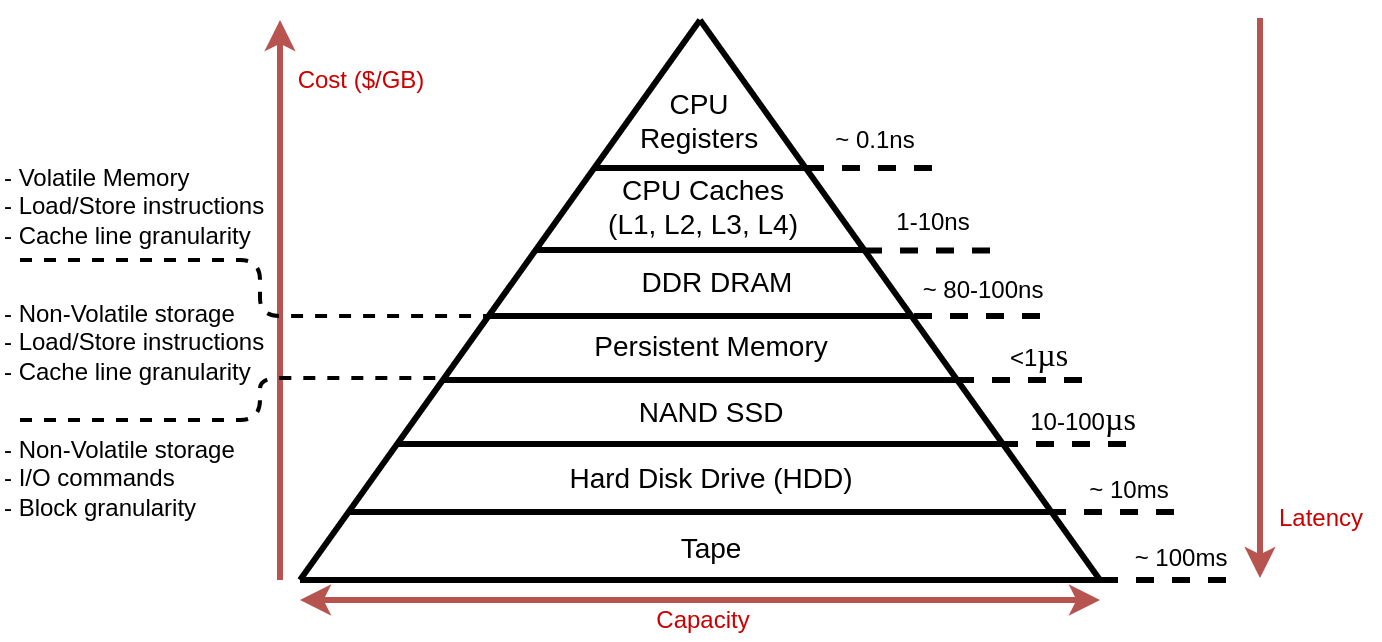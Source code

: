 <mxfile version="12.9.13" type="device"><diagram id="N-L3MKBU_IM2avJR_N-O" name="Page-1"><mxGraphModel dx="655" dy="460" grid="1" gridSize="10" guides="1" tooltips="1" connect="1" arrows="1" fold="1" page="1" pageScale="1" pageWidth="850" pageHeight="1100" math="0" shadow="0"><root><mxCell id="0"/><mxCell id="1" parent="0"/><mxCell id="JpCf_mrtR4fY1X1u_8f3-8" value="" style="endArrow=none;html=1;strokeWidth=3;" edge="1" parent="1"><mxGeometry width="50" height="50" relative="1" as="geometry"><mxPoint x="150" y="480" as="sourcePoint"/><mxPoint x="551" y="480" as="targetPoint"/></mxGeometry></mxCell><mxCell id="JpCf_mrtR4fY1X1u_8f3-9" value="" style="endArrow=none;html=1;strokeWidth=3;" edge="1" parent="1"><mxGeometry width="50" height="50" relative="1" as="geometry"><mxPoint x="175" y="446" as="sourcePoint"/><mxPoint x="525" y="446" as="targetPoint"/></mxGeometry></mxCell><mxCell id="JpCf_mrtR4fY1X1u_8f3-10" value="&lt;font style=&quot;font-size: 14px&quot;&gt;Tape&lt;/font&gt;" style="text;html=1;align=center;verticalAlign=middle;resizable=0;points=[];autosize=1;" vertex="1" parent="1"><mxGeometry x="330" y="454" width="50" height="20" as="geometry"/></mxCell><mxCell id="JpCf_mrtR4fY1X1u_8f3-11" value="" style="endArrow=none;html=1;strokeWidth=3;" edge="1" parent="1"><mxGeometry width="50" height="50" relative="1" as="geometry"><mxPoint x="150" y="480" as="sourcePoint"/><mxPoint x="350" y="200" as="targetPoint"/></mxGeometry></mxCell><mxCell id="JpCf_mrtR4fY1X1u_8f3-12" value="" style="endArrow=none;html=1;strokeWidth=3;" edge="1" parent="1"><mxGeometry width="50" height="50" relative="1" as="geometry"><mxPoint x="199" y="412" as="sourcePoint"/><mxPoint x="501" y="412" as="targetPoint"/></mxGeometry></mxCell><mxCell id="JpCf_mrtR4fY1X1u_8f3-14" value="&lt;font style=&quot;font-size: 14px&quot;&gt;Hard Disk Drive (HDD)&lt;/font&gt;" style="text;html=1;align=center;verticalAlign=middle;resizable=0;points=[];autosize=1;" vertex="1" parent="1"><mxGeometry x="275" y="419" width="160" height="20" as="geometry"/></mxCell><mxCell id="JpCf_mrtR4fY1X1u_8f3-15" value="" style="endArrow=none;html=1;strokeWidth=3;" edge="1" parent="1"><mxGeometry width="50" height="50" relative="1" as="geometry"><mxPoint x="222" y="380" as="sourcePoint"/><mxPoint x="478" y="380" as="targetPoint"/></mxGeometry></mxCell><mxCell id="JpCf_mrtR4fY1X1u_8f3-16" value="&lt;font style=&quot;font-size: 14px&quot;&gt;NAND SSD&lt;/font&gt;" style="text;html=1;align=center;verticalAlign=middle;resizable=0;points=[];autosize=1;" vertex="1" parent="1"><mxGeometry x="310" y="386" width="90" height="20" as="geometry"/></mxCell><mxCell id="JpCf_mrtR4fY1X1u_8f3-17" value="" style="endArrow=none;html=1;strokeWidth=3;" edge="1" parent="1"><mxGeometry width="50" height="50" relative="1" as="geometry"><mxPoint x="245" y="348" as="sourcePoint"/><mxPoint x="455" y="348" as="targetPoint"/></mxGeometry></mxCell><mxCell id="JpCf_mrtR4fY1X1u_8f3-18" value="&lt;font style=&quot;font-size: 14px&quot;&gt;Persistent Memory&lt;/font&gt;" style="text;html=1;align=center;verticalAlign=middle;resizable=0;points=[];autosize=1;" vertex="1" parent="1"><mxGeometry x="290" y="353" width="130" height="20" as="geometry"/></mxCell><mxCell id="JpCf_mrtR4fY1X1u_8f3-19" value="" style="endArrow=none;html=1;strokeWidth=3;" edge="1" parent="1"><mxGeometry width="50" height="50" relative="1" as="geometry"><mxPoint x="268" y="315" as="sourcePoint"/><mxPoint x="433" y="315" as="targetPoint"/></mxGeometry></mxCell><mxCell id="JpCf_mrtR4fY1X1u_8f3-20" value="&lt;font style=&quot;font-size: 14px&quot;&gt;DDR DRAM&lt;/font&gt;" style="text;html=1;align=center;verticalAlign=middle;resizable=0;points=[];autosize=1;" vertex="1" parent="1"><mxGeometry x="313" y="321" width="90" height="20" as="geometry"/></mxCell><mxCell id="JpCf_mrtR4fY1X1u_8f3-21" value="" style="endArrow=none;html=1;strokeWidth=3;" edge="1" parent="1"><mxGeometry width="50" height="50" relative="1" as="geometry"><mxPoint x="297" y="274" as="sourcePoint"/><mxPoint x="403" y="274" as="targetPoint"/></mxGeometry></mxCell><mxCell id="JpCf_mrtR4fY1X1u_8f3-22" value="&lt;font style=&quot;font-size: 14px&quot;&gt;CPU Caches&lt;br&gt;(L1, L2, L3, L4)&lt;br&gt;&lt;/font&gt;" style="text;html=1;align=center;verticalAlign=middle;resizable=0;points=[];autosize=1;" vertex="1" parent="1"><mxGeometry x="296" y="273" width="110" height="40" as="geometry"/></mxCell><mxCell id="JpCf_mrtR4fY1X1u_8f3-23" value="&lt;font style=&quot;font-size: 14px&quot;&gt;CPU&lt;br&gt;Registers&lt;br&gt;&lt;/font&gt;" style="text;html=1;align=center;verticalAlign=middle;resizable=0;points=[];autosize=1;" vertex="1" parent="1"><mxGeometry x="314" y="230" width="70" height="40" as="geometry"/></mxCell><mxCell id="JpCf_mrtR4fY1X1u_8f3-24" value="" style="endArrow=none;html=1;strokeWidth=3;" edge="1" parent="1"><mxGeometry width="50" height="50" relative="1" as="geometry"><mxPoint x="550" y="480" as="sourcePoint"/><mxPoint x="350" y="200" as="targetPoint"/></mxGeometry></mxCell><mxCell id="JpCf_mrtR4fY1X1u_8f3-25" value="" style="endArrow=classic;html=1;strokeWidth=3;fillColor=#f8cecc;strokeColor=#b85450;" edge="1" parent="1"><mxGeometry width="50" height="50" relative="1" as="geometry"><mxPoint x="140" y="480" as="sourcePoint"/><mxPoint x="140" y="200" as="targetPoint"/></mxGeometry></mxCell><mxCell id="JpCf_mrtR4fY1X1u_8f3-26" value="&lt;font color=&quot;#cc0000&quot;&gt;Cost ($/GB)&lt;/font&gt;" style="text;html=1;align=center;verticalAlign=middle;resizable=0;points=[];autosize=1;" vertex="1" parent="1"><mxGeometry x="140" y="220" width="80" height="20" as="geometry"/></mxCell><mxCell id="JpCf_mrtR4fY1X1u_8f3-28" value="&lt;font color=&quot;#cc0000&quot;&gt;Latency&lt;/font&gt;" style="text;html=1;align=center;verticalAlign=middle;resizable=0;points=[];autosize=1;" vertex="1" parent="1"><mxGeometry x="630" y="439" width="60" height="20" as="geometry"/></mxCell><mxCell id="JpCf_mrtR4fY1X1u_8f3-29" value="" style="endArrow=classic;html=1;strokeWidth=3;fillColor=#f8cecc;strokeColor=#b85450;" edge="1" parent="1"><mxGeometry width="50" height="50" relative="1" as="geometry"><mxPoint x="630" y="199" as="sourcePoint"/><mxPoint x="630" y="479" as="targetPoint"/></mxGeometry></mxCell><mxCell id="JpCf_mrtR4fY1X1u_8f3-30" value="" style="endArrow=none;dashed=1;html=1;strokeWidth=3;" edge="1" parent="1"><mxGeometry width="50" height="50" relative="1" as="geometry"><mxPoint x="550" y="480" as="sourcePoint"/><mxPoint x="620" y="480" as="targetPoint"/></mxGeometry></mxCell><mxCell id="JpCf_mrtR4fY1X1u_8f3-31" value="~ 100ms" style="text;html=1;align=center;verticalAlign=middle;resizable=0;points=[];autosize=1;" vertex="1" parent="1"><mxGeometry x="560" y="459" width="60" height="20" as="geometry"/></mxCell><mxCell id="JpCf_mrtR4fY1X1u_8f3-32" value="" style="endArrow=none;dashed=1;html=1;strokeWidth=3;" edge="1" parent="1"><mxGeometry width="50" height="50" relative="1" as="geometry"><mxPoint x="524" y="446.0" as="sourcePoint"/><mxPoint x="594" y="446.0" as="targetPoint"/></mxGeometry></mxCell><mxCell id="JpCf_mrtR4fY1X1u_8f3-33" value="~ 10ms" style="text;html=1;align=center;verticalAlign=middle;resizable=0;points=[];autosize=1;" vertex="1" parent="1"><mxGeometry x="534" y="425" width="60" height="20" as="geometry"/></mxCell><mxCell id="JpCf_mrtR4fY1X1u_8f3-34" value="" style="endArrow=none;dashed=1;html=1;strokeWidth=3;" edge="1" parent="1"><mxGeometry width="50" height="50" relative="1" as="geometry"><mxPoint x="500" y="412.0" as="sourcePoint"/><mxPoint x="570" y="412.0" as="targetPoint"/></mxGeometry></mxCell><mxCell id="JpCf_mrtR4fY1X1u_8f3-35" value="10-100&lt;span style=&quot;font-family: &amp;#34;cambria&amp;#34; , serif ; font-size: 12pt ; text-align: justify&quot;&gt;µs&lt;/span&gt;" style="text;html=1;align=center;verticalAlign=middle;resizable=0;points=[];autosize=1;" vertex="1" parent="1"><mxGeometry x="506" y="389" width="70" height="20" as="geometry"/></mxCell><mxCell id="JpCf_mrtR4fY1X1u_8f3-36" value="" style="endArrow=none;dashed=1;html=1;strokeWidth=3;" edge="1" parent="1"><mxGeometry width="50" height="50" relative="1" as="geometry"><mxPoint x="478" y="380.0" as="sourcePoint"/><mxPoint x="548" y="380.0" as="targetPoint"/></mxGeometry></mxCell><mxCell id="JpCf_mrtR4fY1X1u_8f3-37" value="&amp;lt;1&lt;span style=&quot;font-family: &amp;#34;cambria&amp;#34; , serif ; font-size: 12pt ; text-align: justify&quot;&gt;µs&lt;/span&gt;" style="text;html=1;align=center;verticalAlign=middle;resizable=0;points=[];autosize=1;" vertex="1" parent="1"><mxGeometry x="499" y="357" width="40" height="20" as="geometry"/></mxCell><mxCell id="JpCf_mrtR4fY1X1u_8f3-38" value="" style="endArrow=none;dashed=1;html=1;strokeWidth=3;" edge="1" parent="1"><mxGeometry width="50" height="50" relative="1" as="geometry"><mxPoint x="457" y="348.0" as="sourcePoint"/><mxPoint x="527" y="348.0" as="targetPoint"/></mxGeometry></mxCell><mxCell id="JpCf_mrtR4fY1X1u_8f3-39" value="~ 80-100ns" style="text;html=1;align=center;verticalAlign=middle;resizable=0;points=[];autosize=1;" vertex="1" parent="1"><mxGeometry x="451" y="325" width="80" height="20" as="geometry"/></mxCell><mxCell id="JpCf_mrtR4fY1X1u_8f3-40" value="" style="endArrow=none;dashed=1;html=1;strokeWidth=3;" edge="1" parent="1"><mxGeometry width="50" height="50" relative="1" as="geometry"><mxPoint x="432" y="315.31" as="sourcePoint"/><mxPoint x="502" y="315.31" as="targetPoint"/></mxGeometry></mxCell><mxCell id="JpCf_mrtR4fY1X1u_8f3-41" value="1-10ns" style="text;html=1;align=center;verticalAlign=middle;resizable=0;points=[];autosize=1;" vertex="1" parent="1"><mxGeometry x="441" y="291.31" width="50" height="20" as="geometry"/></mxCell><mxCell id="JpCf_mrtR4fY1X1u_8f3-42" value="" style="endArrow=none;dashed=1;html=1;strokeWidth=3;" edge="1" parent="1"><mxGeometry width="50" height="50" relative="1" as="geometry"><mxPoint x="403" y="274.0" as="sourcePoint"/><mxPoint x="473" y="274.0" as="targetPoint"/></mxGeometry></mxCell><mxCell id="JpCf_mrtR4fY1X1u_8f3-43" value="~ 0.1ns" style="text;html=1;align=center;verticalAlign=middle;resizable=0;points=[];autosize=1;" vertex="1" parent="1"><mxGeometry x="407" y="250" width="60" height="20" as="geometry"/></mxCell><mxCell id="JpCf_mrtR4fY1X1u_8f3-45" value="" style="endArrow=classic;html=1;strokeWidth=3;fillColor=#f8cecc;strokeColor=#b85450;startArrow=classic;startFill=1;" edge="1" parent="1"><mxGeometry width="50" height="50" relative="1" as="geometry"><mxPoint x="550" y="490" as="sourcePoint"/><mxPoint x="150" y="490" as="targetPoint"/></mxGeometry></mxCell><mxCell id="JpCf_mrtR4fY1X1u_8f3-46" value="&lt;font color=&quot;#cc0000&quot;&gt;Capacity&lt;/font&gt;" style="text;html=1;align=center;verticalAlign=middle;resizable=0;points=[];autosize=1;" vertex="1" parent="1"><mxGeometry x="321" y="490" width="60" height="20" as="geometry"/></mxCell><mxCell id="JpCf_mrtR4fY1X1u_8f3-47" value="" style="endArrow=none;dashed=1;html=1;strokeWidth=2;endSize=5;startSize=4;jumpSize=1;targetPerimeterSpacing=1;" edge="1" parent="1"><mxGeometry width="50" height="50" relative="1" as="geometry"><mxPoint x="10" y="320" as="sourcePoint"/><mxPoint x="245" y="348" as="targetPoint"/><Array as="points"><mxPoint x="130" y="320"/><mxPoint x="130" y="348"/></Array></mxGeometry></mxCell><mxCell id="JpCf_mrtR4fY1X1u_8f3-48" value="" style="endArrow=none;dashed=1;html=1;strokeWidth=2;endSize=5;startSize=4;jumpSize=1;targetPerimeterSpacing=1;" edge="1" parent="1"><mxGeometry width="50" height="50" relative="1" as="geometry"><mxPoint x="10" y="400" as="sourcePoint"/><mxPoint x="222" y="379" as="targetPoint"/><Array as="points"><mxPoint x="130" y="400"/><mxPoint x="130" y="379"/></Array></mxGeometry></mxCell><mxCell id="JpCf_mrtR4fY1X1u_8f3-49" value="- Volatile Memory&lt;br&gt;- Load/Store instructions&lt;br&gt;- Cache line granularity" style="text;html=1;align=left;verticalAlign=middle;resizable=0;points=[];autosize=1;" vertex="1" parent="1"><mxGeometry y="268" width="150" height="50" as="geometry"/></mxCell><mxCell id="JpCf_mrtR4fY1X1u_8f3-50" value="- Non-Volatile storage&lt;br&gt;- Load/Store instructions&lt;br&gt;- Cache line granularity" style="text;html=1;align=left;verticalAlign=middle;resizable=0;points=[];autosize=1;" vertex="1" parent="1"><mxGeometry y="336" width="150" height="50" as="geometry"/></mxCell><mxCell id="JpCf_mrtR4fY1X1u_8f3-51" value="- Non-Volatile storage&lt;br&gt;- I/O commands&lt;br&gt;- Block granularity" style="text;html=1;align=left;verticalAlign=middle;resizable=0;points=[];autosize=1;" vertex="1" parent="1"><mxGeometry y="404" width="130" height="50" as="geometry"/></mxCell></root></mxGraphModel></diagram></mxfile>